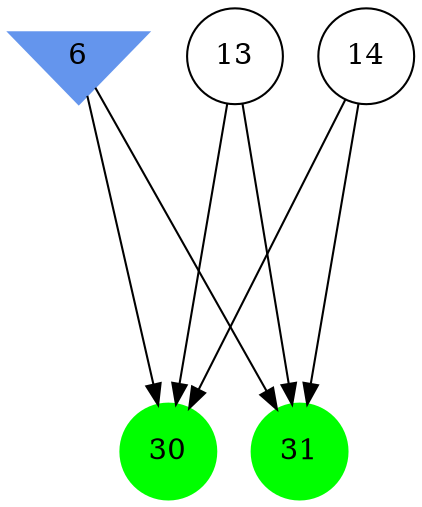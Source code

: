 digraph brain {
	ranksep=2.0;
	6 [shape=invtriangle,style=filled,color=cornflowerblue];
	13 [shape=circle,color=black];
	14 [shape=circle,color=black];
	30 [shape=circle,style=filled,color=green];
	31 [shape=circle,style=filled,color=green];
	6	->	31;
	6	->	30;
	13	->	31;
	13	->	30;
	14	->	31;
	14	->	30;
	{ rank=same; 6; }
	{ rank=same; 13; 14; }
	{ rank=same; 30; 31; }
}
